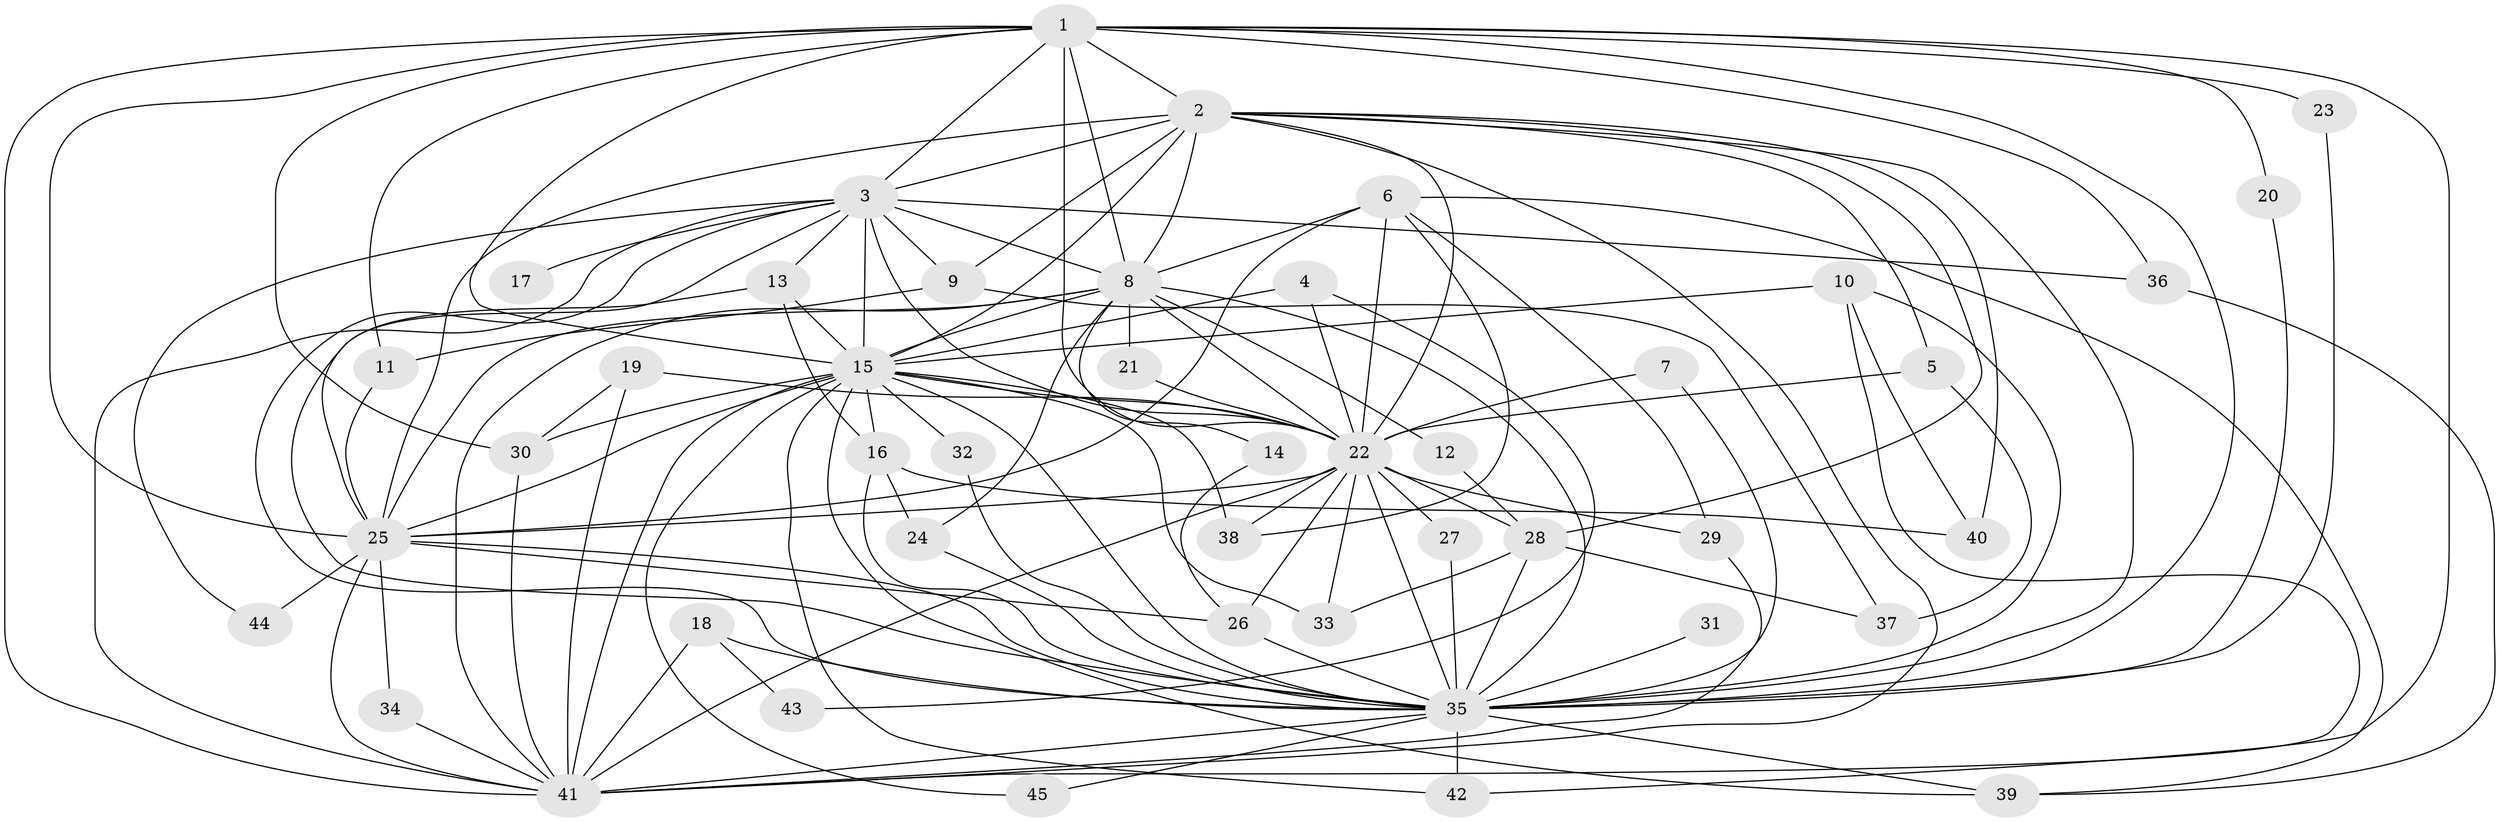 // original degree distribution, {17: 0.013513513513513514, 30: 0.013513513513513514, 15: 0.04054054054054054, 16: 0.02702702702702703, 9: 0.013513513513513514, 23: 0.02702702702702703, 5: 0.02702702702702703, 4: 0.08108108108108109, 2: 0.5135135135135135, 3: 0.22972972972972974, 6: 0.013513513513513514}
// Generated by graph-tools (version 1.1) at 2025/36/03/04/25 23:36:32]
// undirected, 45 vertices, 124 edges
graph export_dot {
  node [color=gray90,style=filled];
  1;
  2;
  3;
  4;
  5;
  6;
  7;
  8;
  9;
  10;
  11;
  12;
  13;
  14;
  15;
  16;
  17;
  18;
  19;
  20;
  21;
  22;
  23;
  24;
  25;
  26;
  27;
  28;
  29;
  30;
  31;
  32;
  33;
  34;
  35;
  36;
  37;
  38;
  39;
  40;
  41;
  42;
  43;
  44;
  45;
  1 -- 2 [weight=2.0];
  1 -- 3 [weight=2.0];
  1 -- 8 [weight=2.0];
  1 -- 11 [weight=1.0];
  1 -- 15 [weight=2.0];
  1 -- 20 [weight=1.0];
  1 -- 22 [weight=2.0];
  1 -- 23 [weight=1.0];
  1 -- 25 [weight=2.0];
  1 -- 30 [weight=1.0];
  1 -- 35 [weight=2.0];
  1 -- 36 [weight=1.0];
  1 -- 41 [weight=2.0];
  1 -- 42 [weight=1.0];
  2 -- 3 [weight=1.0];
  2 -- 5 [weight=1.0];
  2 -- 8 [weight=1.0];
  2 -- 9 [weight=1.0];
  2 -- 15 [weight=2.0];
  2 -- 22 [weight=1.0];
  2 -- 25 [weight=1.0];
  2 -- 28 [weight=1.0];
  2 -- 35 [weight=2.0];
  2 -- 40 [weight=1.0];
  2 -- 41 [weight=1.0];
  3 -- 8 [weight=1.0];
  3 -- 9 [weight=2.0];
  3 -- 13 [weight=1.0];
  3 -- 15 [weight=1.0];
  3 -- 17 [weight=1.0];
  3 -- 22 [weight=1.0];
  3 -- 25 [weight=1.0];
  3 -- 35 [weight=2.0];
  3 -- 36 [weight=1.0];
  3 -- 41 [weight=1.0];
  3 -- 44 [weight=1.0];
  4 -- 15 [weight=1.0];
  4 -- 22 [weight=1.0];
  4 -- 43 [weight=1.0];
  5 -- 22 [weight=1.0];
  5 -- 37 [weight=1.0];
  6 -- 8 [weight=1.0];
  6 -- 22 [weight=1.0];
  6 -- 25 [weight=1.0];
  6 -- 29 [weight=1.0];
  6 -- 38 [weight=1.0];
  6 -- 39 [weight=1.0];
  7 -- 22 [weight=1.0];
  7 -- 35 [weight=1.0];
  8 -- 12 [weight=1.0];
  8 -- 14 [weight=1.0];
  8 -- 15 [weight=1.0];
  8 -- 21 [weight=1.0];
  8 -- 22 [weight=1.0];
  8 -- 24 [weight=1.0];
  8 -- 25 [weight=1.0];
  8 -- 35 [weight=2.0];
  8 -- 41 [weight=1.0];
  9 -- 11 [weight=1.0];
  9 -- 37 [weight=1.0];
  10 -- 15 [weight=1.0];
  10 -- 35 [weight=1.0];
  10 -- 40 [weight=1.0];
  10 -- 41 [weight=1.0];
  11 -- 25 [weight=1.0];
  12 -- 28 [weight=1.0];
  13 -- 15 [weight=1.0];
  13 -- 16 [weight=1.0];
  13 -- 35 [weight=1.0];
  14 -- 26 [weight=1.0];
  15 -- 16 [weight=1.0];
  15 -- 22 [weight=2.0];
  15 -- 25 [weight=1.0];
  15 -- 30 [weight=1.0];
  15 -- 32 [weight=1.0];
  15 -- 33 [weight=1.0];
  15 -- 35 [weight=1.0];
  15 -- 38 [weight=1.0];
  15 -- 39 [weight=1.0];
  15 -- 41 [weight=2.0];
  15 -- 42 [weight=1.0];
  15 -- 45 [weight=1.0];
  16 -- 24 [weight=1.0];
  16 -- 35 [weight=1.0];
  16 -- 40 [weight=1.0];
  18 -- 35 [weight=1.0];
  18 -- 41 [weight=1.0];
  18 -- 43 [weight=1.0];
  19 -- 22 [weight=1.0];
  19 -- 30 [weight=1.0];
  19 -- 41 [weight=1.0];
  20 -- 35 [weight=1.0];
  21 -- 22 [weight=2.0];
  22 -- 25 [weight=1.0];
  22 -- 26 [weight=1.0];
  22 -- 27 [weight=1.0];
  22 -- 28 [weight=1.0];
  22 -- 29 [weight=1.0];
  22 -- 33 [weight=1.0];
  22 -- 35 [weight=1.0];
  22 -- 38 [weight=1.0];
  22 -- 41 [weight=1.0];
  23 -- 35 [weight=1.0];
  24 -- 35 [weight=1.0];
  25 -- 26 [weight=1.0];
  25 -- 34 [weight=1.0];
  25 -- 35 [weight=2.0];
  25 -- 41 [weight=1.0];
  25 -- 44 [weight=2.0];
  26 -- 35 [weight=1.0];
  27 -- 35 [weight=1.0];
  28 -- 33 [weight=1.0];
  28 -- 35 [weight=1.0];
  28 -- 37 [weight=1.0];
  29 -- 41 [weight=1.0];
  30 -- 41 [weight=1.0];
  31 -- 35 [weight=1.0];
  32 -- 35 [weight=1.0];
  34 -- 41 [weight=1.0];
  35 -- 39 [weight=1.0];
  35 -- 41 [weight=1.0];
  35 -- 42 [weight=1.0];
  35 -- 45 [weight=1.0];
  36 -- 39 [weight=1.0];
}
